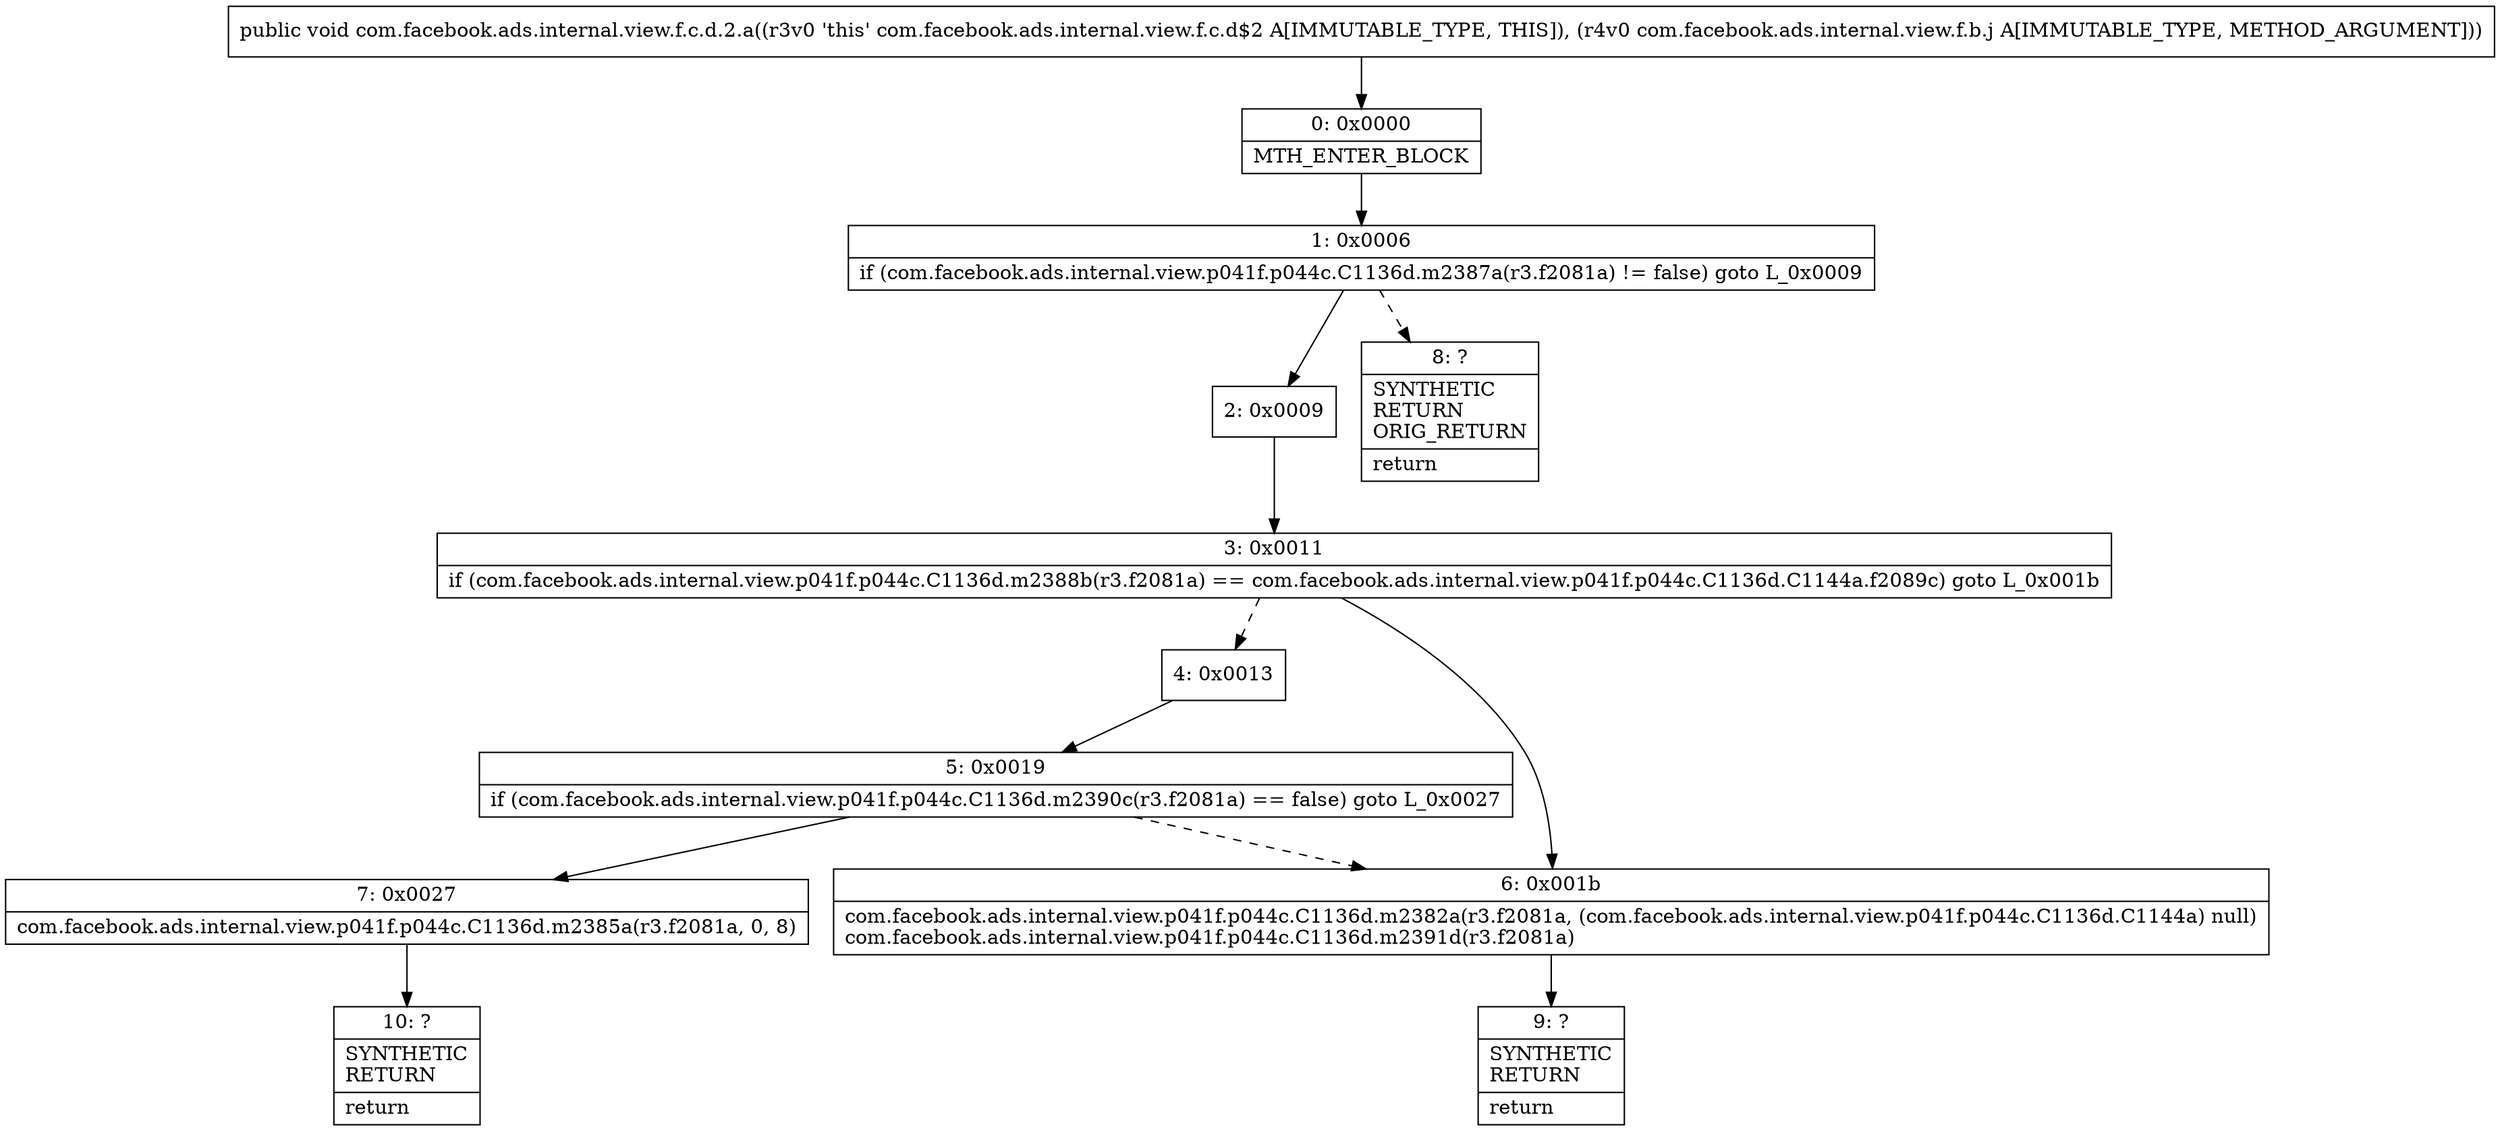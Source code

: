 digraph "CFG forcom.facebook.ads.internal.view.f.c.d.2.a(Lcom\/facebook\/ads\/internal\/view\/f\/b\/j;)V" {
Node_0 [shape=record,label="{0\:\ 0x0000|MTH_ENTER_BLOCK\l}"];
Node_1 [shape=record,label="{1\:\ 0x0006|if (com.facebook.ads.internal.view.p041f.p044c.C1136d.m2387a(r3.f2081a) != false) goto L_0x0009\l}"];
Node_2 [shape=record,label="{2\:\ 0x0009}"];
Node_3 [shape=record,label="{3\:\ 0x0011|if (com.facebook.ads.internal.view.p041f.p044c.C1136d.m2388b(r3.f2081a) == com.facebook.ads.internal.view.p041f.p044c.C1136d.C1144a.f2089c) goto L_0x001b\l}"];
Node_4 [shape=record,label="{4\:\ 0x0013}"];
Node_5 [shape=record,label="{5\:\ 0x0019|if (com.facebook.ads.internal.view.p041f.p044c.C1136d.m2390c(r3.f2081a) == false) goto L_0x0027\l}"];
Node_6 [shape=record,label="{6\:\ 0x001b|com.facebook.ads.internal.view.p041f.p044c.C1136d.m2382a(r3.f2081a, (com.facebook.ads.internal.view.p041f.p044c.C1136d.C1144a) null)\lcom.facebook.ads.internal.view.p041f.p044c.C1136d.m2391d(r3.f2081a)\l}"];
Node_7 [shape=record,label="{7\:\ 0x0027|com.facebook.ads.internal.view.p041f.p044c.C1136d.m2385a(r3.f2081a, 0, 8)\l}"];
Node_8 [shape=record,label="{8\:\ ?|SYNTHETIC\lRETURN\lORIG_RETURN\l|return\l}"];
Node_9 [shape=record,label="{9\:\ ?|SYNTHETIC\lRETURN\l|return\l}"];
Node_10 [shape=record,label="{10\:\ ?|SYNTHETIC\lRETURN\l|return\l}"];
MethodNode[shape=record,label="{public void com.facebook.ads.internal.view.f.c.d.2.a((r3v0 'this' com.facebook.ads.internal.view.f.c.d$2 A[IMMUTABLE_TYPE, THIS]), (r4v0 com.facebook.ads.internal.view.f.b.j A[IMMUTABLE_TYPE, METHOD_ARGUMENT])) }"];
MethodNode -> Node_0;
Node_0 -> Node_1;
Node_1 -> Node_2;
Node_1 -> Node_8[style=dashed];
Node_2 -> Node_3;
Node_3 -> Node_4[style=dashed];
Node_3 -> Node_6;
Node_4 -> Node_5;
Node_5 -> Node_6[style=dashed];
Node_5 -> Node_7;
Node_6 -> Node_9;
Node_7 -> Node_10;
}

